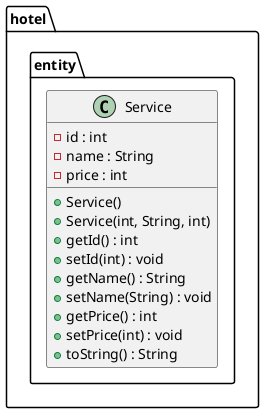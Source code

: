 @startuml

class hotel.entity.Service {
    - id : int
    - name : String
    - price : int
    + Service()
    + Service(int, String, int)
    + getId() : int
    + setId(int) : void
    + getName() : String
    + setName(String) : void
    + getPrice() : int
    + setPrice(int) : void
    + toString() : String
}

@enduml